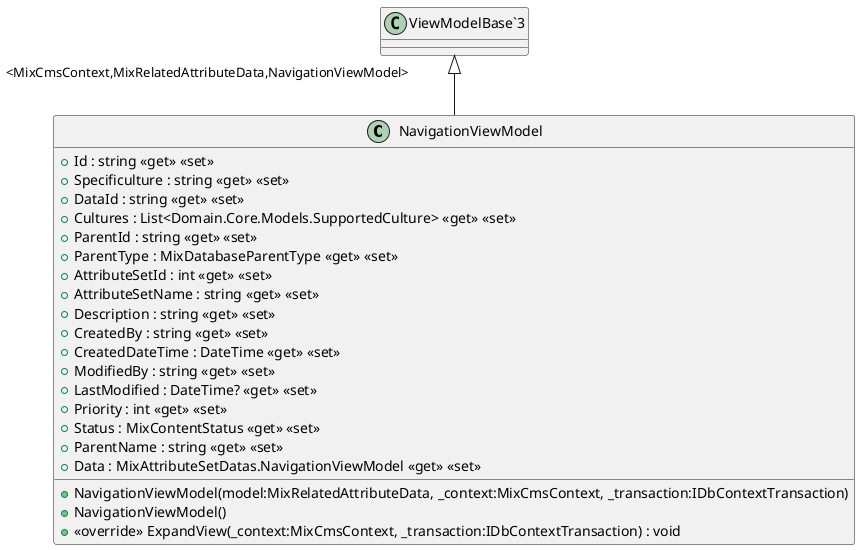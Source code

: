 @startuml
class NavigationViewModel {
    + Id : string <<get>> <<set>>
    + Specificulture : string <<get>> <<set>>
    + DataId : string <<get>> <<set>>
    + Cultures : List<Domain.Core.Models.SupportedCulture> <<get>> <<set>>
    + ParentId : string <<get>> <<set>>
    + ParentType : MixDatabaseParentType <<get>> <<set>>
    + AttributeSetId : int <<get>> <<set>>
    + AttributeSetName : string <<get>> <<set>>
    + Description : string <<get>> <<set>>
    + CreatedBy : string <<get>> <<set>>
    + CreatedDateTime : DateTime <<get>> <<set>>
    + ModifiedBy : string <<get>> <<set>>
    + LastModified : DateTime? <<get>> <<set>>
    + Priority : int <<get>> <<set>>
    + Status : MixContentStatus <<get>> <<set>>
    + ParentName : string <<get>> <<set>>
    + Data : MixAttributeSetDatas.NavigationViewModel <<get>> <<set>>
    + NavigationViewModel(model:MixRelatedAttributeData, _context:MixCmsContext, _transaction:IDbContextTransaction)
    + NavigationViewModel()
    + <<override>> ExpandView(_context:MixCmsContext, _transaction:IDbContextTransaction) : void
}
"ViewModelBase`3" "<MixCmsContext,MixRelatedAttributeData,NavigationViewModel>" <|-- NavigationViewModel
@enduml
